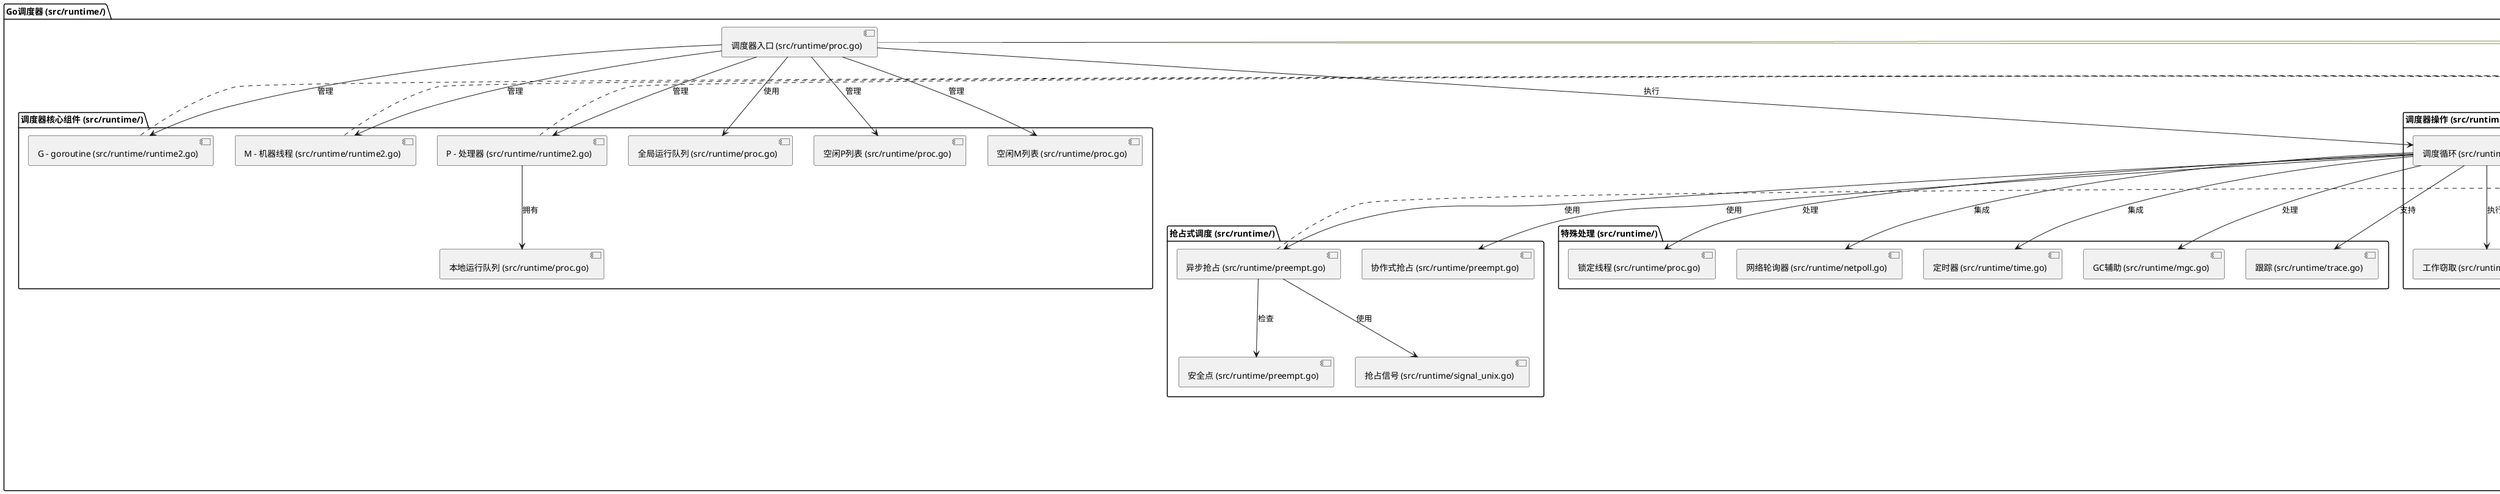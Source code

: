 @startuml Go调度器实现架构

package "Go调度器 (src/runtime/)" {
  [调度器入口 (src/runtime/proc.go)] as SchedEntry
  
  package "调度器核心组件 (src/runtime/)" {
    [G - goroutine (src/runtime/runtime2.go)] as G
    [M - 机器线程 (src/runtime/runtime2.go)] as M
    [P - 处理器 (src/runtime/runtime2.go)] as P
    [全局运行队列 (src/runtime/proc.go)] as GlobalQueue
    [本地运行队列 (src/runtime/proc.go)] as LocalQueue
    [空闲P列表 (src/runtime/proc.go)] as IdleP
    [空闲M列表 (src/runtime/proc.go)] as IdleM
  }
  
  package "调度器操作 (src/runtime/)" {
    [调度循环 (src/runtime/proc.go)] as SchedLoop
    [G创建 (src/runtime/proc.go)] as CreateG
    [G运行 (src/runtime/proc.go)] as RunG
    [G挂起 (src/runtime/proc.go)] as SuspendG
    [G恢复 (src/runtime/proc.go)] as ResumeG
    [M创建 (src/runtime/proc.go)] as CreateM
    [P创建 (src/runtime/proc.go)] as CreateP
    [工作窃取 (src/runtime/proc.go)] as WorkStealing
  }
  
  package "系统调用处理 (src/runtime/)" {
    [系统调用进入 (src/runtime/proc.go)] as EnterSyscall
    [系统调用退出 (src/runtime/proc.go)] as ExitSyscall
    [系统调用慢路径 (src/runtime/proc.go)] as SlowPath
    [系统调用快路径 (src/runtime/proc.go)] as FastPath
  }
  
  package "抢占式调度 (src/runtime/)" {
    [协作式抢占 (src/runtime/preempt.go)] as CoopPreempt
    [异步抢占 (src/runtime/preempt.go)] as AsyncPreempt
    [安全点 (src/runtime/preempt.go)] as SafePoint
    [抢占信号 (src/runtime/signal_unix.go)] as PreemptSignal
  }
  
  package "特殊处理 (src/runtime/)" {
    [锁定线程 (src/runtime/proc.go)] as LockOSThread
    [网络轮询器 (src/runtime/netpoll.go)] as NetPoller
    [定时器 (src/runtime/time.go)] as Timer
    [GC辅助 (src/runtime/mgc.go)] as GCAssist
    [跟踪 (src/runtime/trace.go)] as Trace
  }
}

' 调度器核心关系
SchedEntry --> G : 管理
SchedEntry --> M : 管理
SchedEntry --> P : 管理
SchedEntry --> GlobalQueue : 使用
P --> LocalQueue : 拥有
SchedEntry --> IdleP : 管理
SchedEntry --> IdleM : 管理

' 调度器操作关系
SchedEntry --> SchedLoop : 执行
SchedLoop --> CreateG : 调用
SchedLoop --> RunG : 调用
SchedLoop --> SuspendG : 调用
SchedLoop --> ResumeG : 调用
SchedLoop --> CreateM : 调用
SchedLoop --> CreateP : 调用
SchedLoop --> WorkStealing : 执行

' 系统调用关系
RunG --> EnterSyscall : 调用
EnterSyscall --> FastPath : 尝试
EnterSyscall --> SlowPath : 回退
EnterSyscall --> ExitSyscall : 完成后

' 抢占关系
SchedLoop --> CoopPreempt : 使用
SchedLoop --> AsyncPreempt : 使用
AsyncPreempt --> PreemptSignal : 使用
AsyncPreempt --> SafePoint : 检查

' 特殊处理关系
SchedLoop --> LockOSThread : 处理
SchedLoop --> NetPoller : 集成
SchedLoop --> Timer : 集成
SchedLoop --> GCAssist : 处理
SchedLoop --> Trace : 支持

note right of SchedEntry
  调度器入口:
  - 初始化G/M/P
  - 启动调度循环
  - 管理全局资源
end note

note right of G
  G (goroutine):
  - 栈
  - 程序计数器
  - 状态
  - 阻塞通道
  - 调度信息
end note

note right of M
  M (机器线程):
  - OS线程
  - 当前运行的G
  - 关联的P
  - 缓存G
  - 系统调用状态
end note

note right of P
  P (处理器):
  - 本地运行队列
  - 缓存
  - 状态
  - ID
  - 关联的M
end note

note right of WorkStealing
  工作窃取算法:
  - 从其他P窃取G
  - 从全局队列获取G
  - 负载均衡
end note

note right of AsyncPreempt
  异步抢占:
  - 信号触发
  - 安全点检查
  - 长时间运行G抢占
  - GC STW支持
end note

@enduml